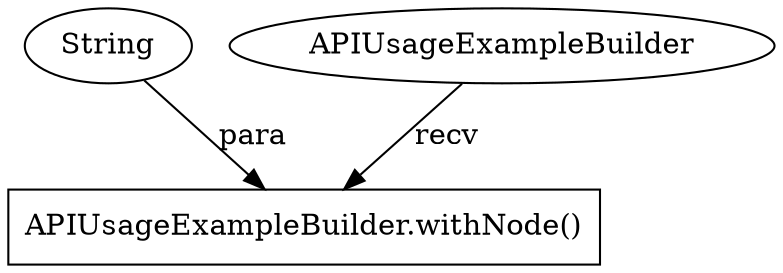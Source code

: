 digraph "10240" {
1 [label="APIUsageExampleBuilder.withNode()" shape=box]
2 [label="String" shape=ellipse]
3 [label="APIUsageExampleBuilder" shape=ellipse]
2 -> 1 [label="para"];
3 -> 1 [label="recv"];
}